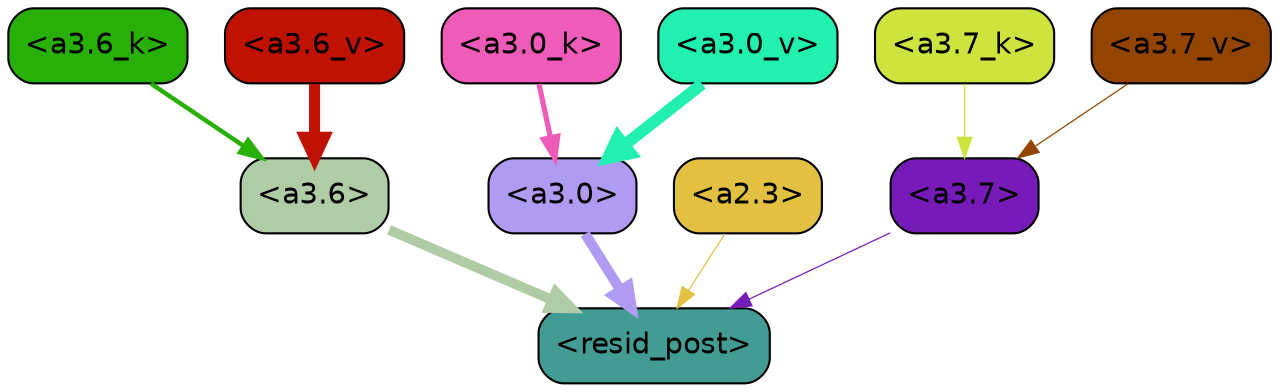 strict digraph "" {
	graph [bgcolor=transparent,
		layout=dot,
		overlap=false,
		splines=true
	];
	"<a3.7>"	[color=black,
		fillcolor="#761bb8",
		fontname=Helvetica,
		shape=box,
		style="filled, rounded"];
	"<resid_post>"	[color=black,
		fillcolor="#439c94",
		fontname=Helvetica,
		shape=box,
		style="filled, rounded"];
	"<a3.7>" -> "<resid_post>"	[color="#761bb8",
		penwidth=0.6];
	"<a3.6>"	[color=black,
		fillcolor="#afcca6",
		fontname=Helvetica,
		shape=box,
		style="filled, rounded"];
	"<a3.6>" -> "<resid_post>"	[color="#afcca6",
		penwidth=4.746312499046326];
	"<a3.0>"	[color=black,
		fillcolor="#af9bf1",
		fontname=Helvetica,
		shape=box,
		style="filled, rounded"];
	"<a3.0>" -> "<resid_post>"	[color="#af9bf1",
		penwidth=4.896343111991882];
	"<a2.3>"	[color=black,
		fillcolor="#e2c142",
		fontname=Helvetica,
		shape=box,
		style="filled, rounded"];
	"<a2.3>" -> "<resid_post>"	[color="#e2c142",
		penwidth=0.6];
	"<a3.7_k>"	[color=black,
		fillcolor="#cde43f",
		fontname=Helvetica,
		shape=box,
		style="filled, rounded"];
	"<a3.7_k>" -> "<a3.7>"	[color="#cde43f",
		penwidth=0.6];
	"<a3.6_k>"	[color=black,
		fillcolor="#29b008",
		fontname=Helvetica,
		shape=box,
		style="filled, rounded"];
	"<a3.6_k>" -> "<a3.6>"	[color="#29b008",
		penwidth=2.13908451795578];
	"<a3.0_k>"	[color=black,
		fillcolor="#ee5bb8",
		fontname=Helvetica,
		shape=box,
		style="filled, rounded"];
	"<a3.0_k>" -> "<a3.0>"	[color="#ee5bb8",
		penwidth=2.520303964614868];
	"<a3.7_v>"	[color=black,
		fillcolor="#944401",
		fontname=Helvetica,
		shape=box,
		style="filled, rounded"];
	"<a3.7_v>" -> "<a3.7>"	[color="#944401",
		penwidth=0.6];
	"<a3.6_v>"	[color=black,
		fillcolor="#bf1203",
		fontname=Helvetica,
		shape=box,
		style="filled, rounded"];
	"<a3.6_v>" -> "<a3.6>"	[color="#bf1203",
		penwidth=5.297133803367615];
	"<a3.0_v>"	[color=black,
		fillcolor="#22f0b1",
		fontname=Helvetica,
		shape=box,
		style="filled, rounded"];
	"<a3.0_v>" -> "<a3.0>"	[color="#22f0b1",
		penwidth=5.680712580680847];
}
